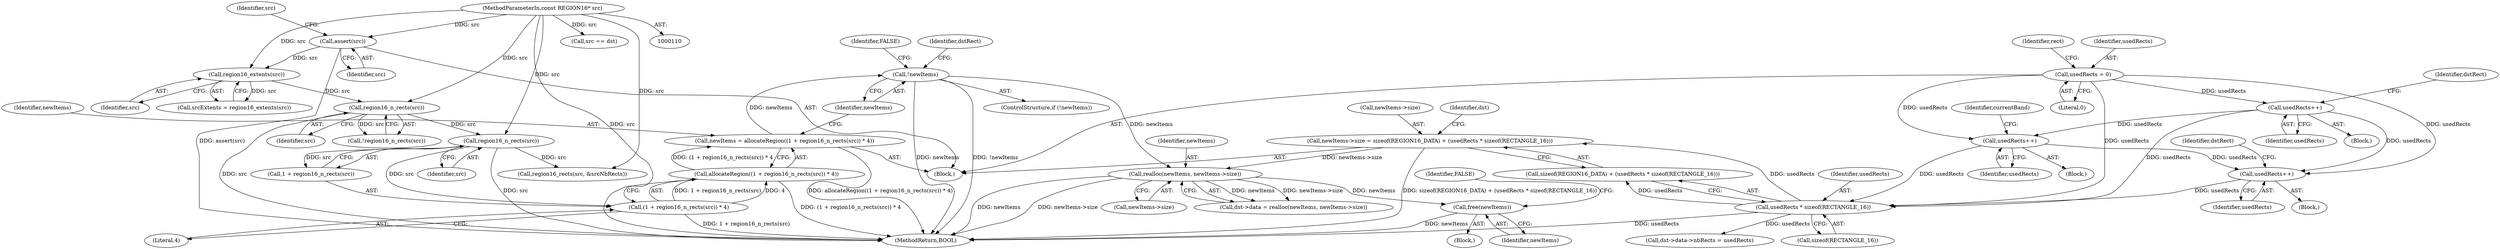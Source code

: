 digraph "0_FreeRDP_fc80ab45621bd966f70594c0b7393ec005a94007_2@API" {
"1000639" [label="(Call,free(newItems))"];
"1000628" [label="(Call,realloc(newItems, newItems->size))"];
"1000215" [label="(Call,!newItems)"];
"1000205" [label="(Call,newItems = allocateRegion((1 + region16_n_rects(src)) * 4))"];
"1000207" [label="(Call,allocateRegion((1 + region16_n_rects(src)) * 4))"];
"1000208" [label="(Call,(1 + region16_n_rects(src)) * 4)"];
"1000211" [label="(Call,region16_n_rects(src))"];
"1000149" [label="(Call,region16_n_rects(src))"];
"1000141" [label="(Call,region16_extents(src))"];
"1000131" [label="(Call,assert(src))"];
"1000112" [label="(MethodParameterIn,const REGION16* src)"];
"1000613" [label="(Call,newItems->size = sizeof(REGION16_DATA) + (usedRects * sizeof(RECTANGLE_16)))"];
"1000620" [label="(Call,usedRects * sizeof(RECTANGLE_16))"];
"1000227" [label="(Call,usedRects = 0)"];
"1000496" [label="(Call,usedRects++)"];
"1000271" [label="(Call,usedRects++)"];
"1000542" [label="(Call,usedRects++)"];
"1000214" [label="(ControlStructure,if (!newItems))"];
"1000642" [label="(Identifier,FALSE)"];
"1000218" [label="(Identifier,FALSE)"];
"1000142" [label="(Identifier,src)"];
"1000274" [label="(Identifier,dstRect)"];
"1000213" [label="(Literal,4)"];
"1000149" [label="(Call,region16_n_rects(src))"];
"1000139" [label="(Call,srcExtents = region16_extents(src))"];
"1000211" [label="(Call,region16_n_rects(src))"];
"1000271" [label="(Call,usedRects++)"];
"1000463" [label="(Block,)"];
"1000207" [label="(Call,allocateRegion((1 + region16_n_rects(src)) * 4))"];
"1000114" [label="(Block,)"];
"1000216" [label="(Identifier,newItems)"];
"1000509" [label="(Block,)"];
"1000208" [label="(Call,(1 + region16_n_rects(src)) * 4)"];
"1000545" [label="(Identifier,dstRect)"];
"1000212" [label="(Identifier,src)"];
"1000613" [label="(Call,newItems->size = sizeof(REGION16_DATA) + (usedRects * sizeof(RECTANGLE_16)))"];
"1000630" [label="(Call,newItems->size)"];
"1000132" [label="(Identifier,src)"];
"1000639" [label="(Call,free(newItems))"];
"1000629" [label="(Identifier,newItems)"];
"1000622" [label="(Call,sizeof(RECTANGLE_16))"];
"1000653" [label="(MethodReturn,BOOL)"];
"1000548" [label="(Call,src == dst)"];
"1000620" [label="(Call,usedRects * sizeof(RECTANGLE_16))"];
"1000206" [label="(Identifier,newItems)"];
"1000220" [label="(Identifier,dstRect)"];
"1000141" [label="(Call,region16_extents(src))"];
"1000617" [label="(Call,sizeof(REGION16_DATA) + (usedRects * sizeof(RECTANGLE_16)))"];
"1000638" [label="(Block,)"];
"1000215" [label="(Call,!newItems)"];
"1000150" [label="(Identifier,src)"];
"1000496" [label="(Call,usedRects++)"];
"1000135" [label="(Identifier,src)"];
"1000542" [label="(Call,usedRects++)"];
"1000233" [label="(Identifier,rect)"];
"1000497" [label="(Identifier,usedRects)"];
"1000209" [label="(Call,1 + region16_n_rects(src))"];
"1000499" [label="(Identifier,currentBand)"];
"1000543" [label="(Identifier,usedRects)"];
"1000621" [label="(Identifier,usedRects)"];
"1000228" [label="(Identifier,usedRects)"];
"1000227" [label="(Call,usedRects = 0)"];
"1000272" [label="(Identifier,usedRects)"];
"1000626" [label="(Identifier,dst)"];
"1000628" [label="(Call,realloc(newItems, newItems->size))"];
"1000614" [label="(Call,newItems->size)"];
"1000640" [label="(Identifier,newItems)"];
"1000238" [label="(Block,)"];
"1000205" [label="(Call,newItems = allocateRegion((1 + region16_n_rects(src)) * 4))"];
"1000112" [label="(MethodParameterIn,const REGION16* src)"];
"1000131" [label="(Call,assert(src))"];
"1000643" [label="(Call,dst->data->nbRects = usedRects)"];
"1000148" [label="(Call,!region16_n_rects(src))"];
"1000624" [label="(Call,dst->data = realloc(newItems, newItems->size))"];
"1000277" [label="(Call,region16_rects(src, &srcNbRects))"];
"1000229" [label="(Literal,0)"];
"1000639" -> "1000638"  [label="AST: "];
"1000639" -> "1000640"  [label="CFG: "];
"1000640" -> "1000639"  [label="AST: "];
"1000642" -> "1000639"  [label="CFG: "];
"1000639" -> "1000653"  [label="DDG: newItems"];
"1000628" -> "1000639"  [label="DDG: newItems"];
"1000628" -> "1000624"  [label="AST: "];
"1000628" -> "1000630"  [label="CFG: "];
"1000629" -> "1000628"  [label="AST: "];
"1000630" -> "1000628"  [label="AST: "];
"1000624" -> "1000628"  [label="CFG: "];
"1000628" -> "1000653"  [label="DDG: newItems->size"];
"1000628" -> "1000653"  [label="DDG: newItems"];
"1000628" -> "1000624"  [label="DDG: newItems"];
"1000628" -> "1000624"  [label="DDG: newItems->size"];
"1000215" -> "1000628"  [label="DDG: newItems"];
"1000613" -> "1000628"  [label="DDG: newItems->size"];
"1000215" -> "1000214"  [label="AST: "];
"1000215" -> "1000216"  [label="CFG: "];
"1000216" -> "1000215"  [label="AST: "];
"1000218" -> "1000215"  [label="CFG: "];
"1000220" -> "1000215"  [label="CFG: "];
"1000215" -> "1000653"  [label="DDG: newItems"];
"1000215" -> "1000653"  [label="DDG: !newItems"];
"1000205" -> "1000215"  [label="DDG: newItems"];
"1000205" -> "1000114"  [label="AST: "];
"1000205" -> "1000207"  [label="CFG: "];
"1000206" -> "1000205"  [label="AST: "];
"1000207" -> "1000205"  [label="AST: "];
"1000216" -> "1000205"  [label="CFG: "];
"1000205" -> "1000653"  [label="DDG: allocateRegion((1 + region16_n_rects(src)) * 4)"];
"1000207" -> "1000205"  [label="DDG: (1 + region16_n_rects(src)) * 4"];
"1000207" -> "1000208"  [label="CFG: "];
"1000208" -> "1000207"  [label="AST: "];
"1000207" -> "1000653"  [label="DDG: (1 + region16_n_rects(src)) * 4"];
"1000208" -> "1000207"  [label="DDG: 1 + region16_n_rects(src)"];
"1000208" -> "1000207"  [label="DDG: 4"];
"1000208" -> "1000213"  [label="CFG: "];
"1000209" -> "1000208"  [label="AST: "];
"1000213" -> "1000208"  [label="AST: "];
"1000208" -> "1000653"  [label="DDG: 1 + region16_n_rects(src)"];
"1000211" -> "1000208"  [label="DDG: src"];
"1000211" -> "1000209"  [label="AST: "];
"1000211" -> "1000212"  [label="CFG: "];
"1000212" -> "1000211"  [label="AST: "];
"1000209" -> "1000211"  [label="CFG: "];
"1000211" -> "1000653"  [label="DDG: src"];
"1000211" -> "1000209"  [label="DDG: src"];
"1000149" -> "1000211"  [label="DDG: src"];
"1000112" -> "1000211"  [label="DDG: src"];
"1000211" -> "1000277"  [label="DDG: src"];
"1000149" -> "1000148"  [label="AST: "];
"1000149" -> "1000150"  [label="CFG: "];
"1000150" -> "1000149"  [label="AST: "];
"1000148" -> "1000149"  [label="CFG: "];
"1000149" -> "1000653"  [label="DDG: src"];
"1000149" -> "1000148"  [label="DDG: src"];
"1000141" -> "1000149"  [label="DDG: src"];
"1000112" -> "1000149"  [label="DDG: src"];
"1000141" -> "1000139"  [label="AST: "];
"1000141" -> "1000142"  [label="CFG: "];
"1000142" -> "1000141"  [label="AST: "];
"1000139" -> "1000141"  [label="CFG: "];
"1000141" -> "1000139"  [label="DDG: src"];
"1000131" -> "1000141"  [label="DDG: src"];
"1000112" -> "1000141"  [label="DDG: src"];
"1000131" -> "1000114"  [label="AST: "];
"1000131" -> "1000132"  [label="CFG: "];
"1000132" -> "1000131"  [label="AST: "];
"1000135" -> "1000131"  [label="CFG: "];
"1000131" -> "1000653"  [label="DDG: assert(src)"];
"1000112" -> "1000131"  [label="DDG: src"];
"1000112" -> "1000110"  [label="AST: "];
"1000112" -> "1000653"  [label="DDG: src"];
"1000112" -> "1000277"  [label="DDG: src"];
"1000112" -> "1000548"  [label="DDG: src"];
"1000613" -> "1000114"  [label="AST: "];
"1000613" -> "1000617"  [label="CFG: "];
"1000614" -> "1000613"  [label="AST: "];
"1000617" -> "1000613"  [label="AST: "];
"1000626" -> "1000613"  [label="CFG: "];
"1000613" -> "1000653"  [label="DDG: sizeof(REGION16_DATA) + (usedRects * sizeof(RECTANGLE_16))"];
"1000620" -> "1000613"  [label="DDG: usedRects"];
"1000620" -> "1000617"  [label="AST: "];
"1000620" -> "1000622"  [label="CFG: "];
"1000621" -> "1000620"  [label="AST: "];
"1000622" -> "1000620"  [label="AST: "];
"1000617" -> "1000620"  [label="CFG: "];
"1000620" -> "1000653"  [label="DDG: usedRects"];
"1000620" -> "1000617"  [label="DDG: usedRects"];
"1000227" -> "1000620"  [label="DDG: usedRects"];
"1000496" -> "1000620"  [label="DDG: usedRects"];
"1000542" -> "1000620"  [label="DDG: usedRects"];
"1000271" -> "1000620"  [label="DDG: usedRects"];
"1000620" -> "1000643"  [label="DDG: usedRects"];
"1000227" -> "1000114"  [label="AST: "];
"1000227" -> "1000229"  [label="CFG: "];
"1000228" -> "1000227"  [label="AST: "];
"1000229" -> "1000227"  [label="AST: "];
"1000233" -> "1000227"  [label="CFG: "];
"1000227" -> "1000271"  [label="DDG: usedRects"];
"1000227" -> "1000496"  [label="DDG: usedRects"];
"1000227" -> "1000542"  [label="DDG: usedRects"];
"1000496" -> "1000463"  [label="AST: "];
"1000496" -> "1000497"  [label="CFG: "];
"1000497" -> "1000496"  [label="AST: "];
"1000499" -> "1000496"  [label="CFG: "];
"1000271" -> "1000496"  [label="DDG: usedRects"];
"1000496" -> "1000542"  [label="DDG: usedRects"];
"1000271" -> "1000238"  [label="AST: "];
"1000271" -> "1000272"  [label="CFG: "];
"1000272" -> "1000271"  [label="AST: "];
"1000274" -> "1000271"  [label="CFG: "];
"1000271" -> "1000542"  [label="DDG: usedRects"];
"1000542" -> "1000509"  [label="AST: "];
"1000542" -> "1000543"  [label="CFG: "];
"1000543" -> "1000542"  [label="AST: "];
"1000545" -> "1000542"  [label="CFG: "];
}

